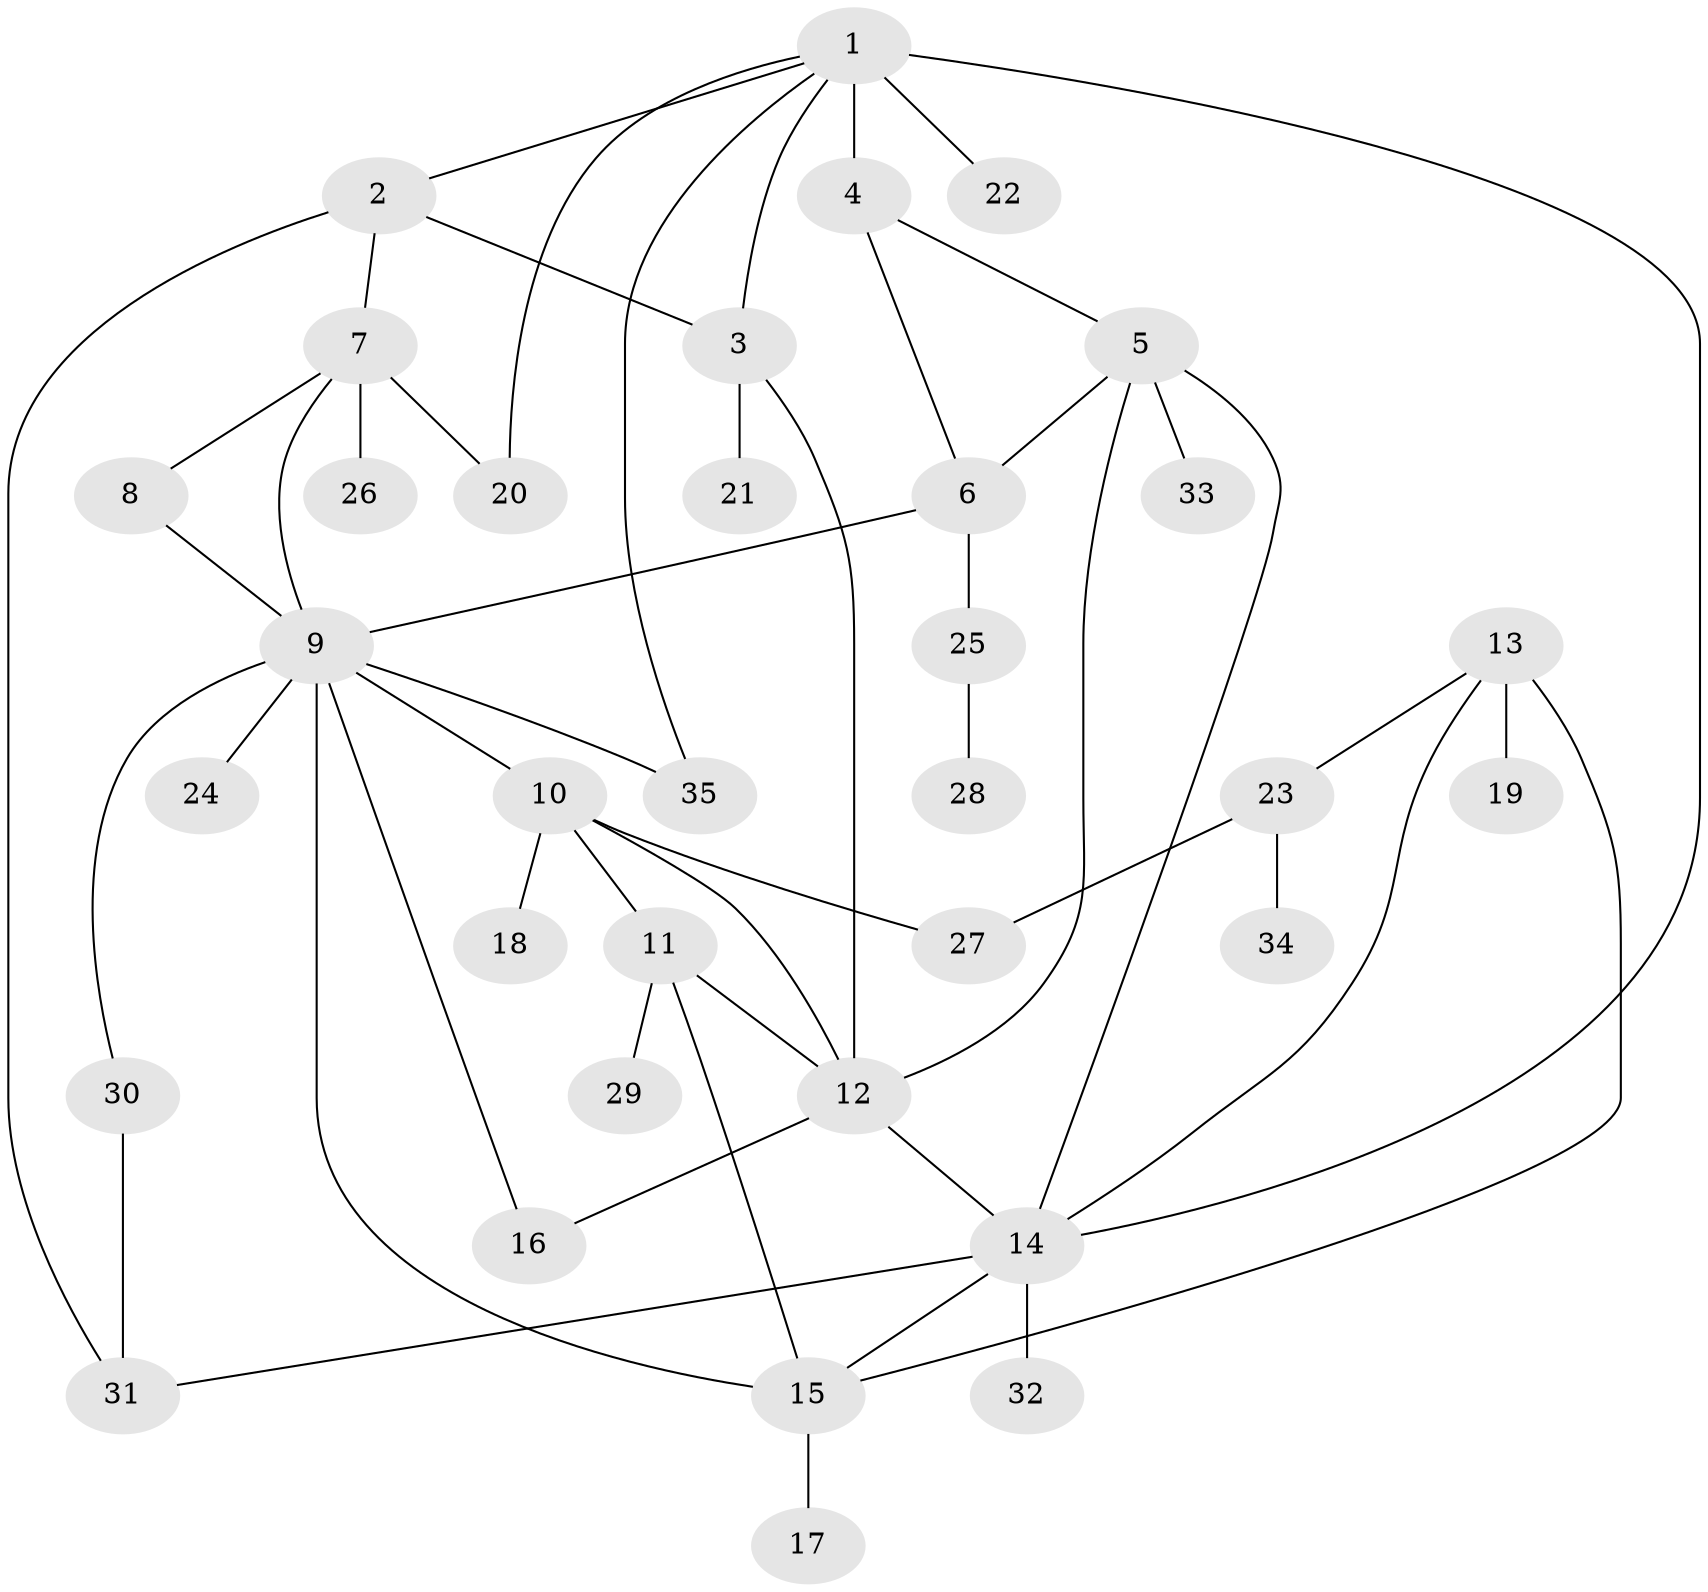 // original degree distribution, {10: 0.028985507246376812, 5: 0.057971014492753624, 4: 0.014492753623188406, 7: 0.028985507246376812, 6: 0.057971014492753624, 3: 0.043478260869565216, 8: 0.028985507246376812, 2: 0.2028985507246377, 1: 0.5362318840579711}
// Generated by graph-tools (version 1.1) at 2025/37/03/09/25 02:37:45]
// undirected, 35 vertices, 52 edges
graph export_dot {
graph [start="1"]
  node [color=gray90,style=filled];
  1;
  2;
  3;
  4;
  5;
  6;
  7;
  8;
  9;
  10;
  11;
  12;
  13;
  14;
  15;
  16;
  17;
  18;
  19;
  20;
  21;
  22;
  23;
  24;
  25;
  26;
  27;
  28;
  29;
  30;
  31;
  32;
  33;
  34;
  35;
  1 -- 2 [weight=1.0];
  1 -- 3 [weight=1.0];
  1 -- 4 [weight=1.0];
  1 -- 14 [weight=1.0];
  1 -- 20 [weight=1.0];
  1 -- 22 [weight=3.0];
  1 -- 35 [weight=1.0];
  2 -- 3 [weight=1.0];
  2 -- 7 [weight=1.0];
  2 -- 31 [weight=1.0];
  3 -- 12 [weight=1.0];
  3 -- 21 [weight=1.0];
  4 -- 5 [weight=1.0];
  4 -- 6 [weight=1.0];
  5 -- 6 [weight=1.0];
  5 -- 12 [weight=1.0];
  5 -- 14 [weight=1.0];
  5 -- 33 [weight=2.0];
  6 -- 9 [weight=1.0];
  6 -- 25 [weight=1.0];
  7 -- 8 [weight=1.0];
  7 -- 9 [weight=1.0];
  7 -- 20 [weight=1.0];
  7 -- 26 [weight=1.0];
  8 -- 9 [weight=1.0];
  9 -- 10 [weight=1.0];
  9 -- 15 [weight=1.0];
  9 -- 16 [weight=1.0];
  9 -- 24 [weight=1.0];
  9 -- 30 [weight=1.0];
  9 -- 35 [weight=1.0];
  10 -- 11 [weight=1.0];
  10 -- 12 [weight=1.0];
  10 -- 18 [weight=1.0];
  10 -- 27 [weight=2.0];
  11 -- 12 [weight=1.0];
  11 -- 15 [weight=1.0];
  11 -- 29 [weight=1.0];
  12 -- 14 [weight=1.0];
  12 -- 16 [weight=1.0];
  13 -- 14 [weight=1.0];
  13 -- 15 [weight=1.0];
  13 -- 19 [weight=4.0];
  13 -- 23 [weight=1.0];
  14 -- 15 [weight=1.0];
  14 -- 31 [weight=1.0];
  14 -- 32 [weight=1.0];
  15 -- 17 [weight=1.0];
  23 -- 27 [weight=1.0];
  23 -- 34 [weight=3.0];
  25 -- 28 [weight=1.0];
  30 -- 31 [weight=1.0];
}
